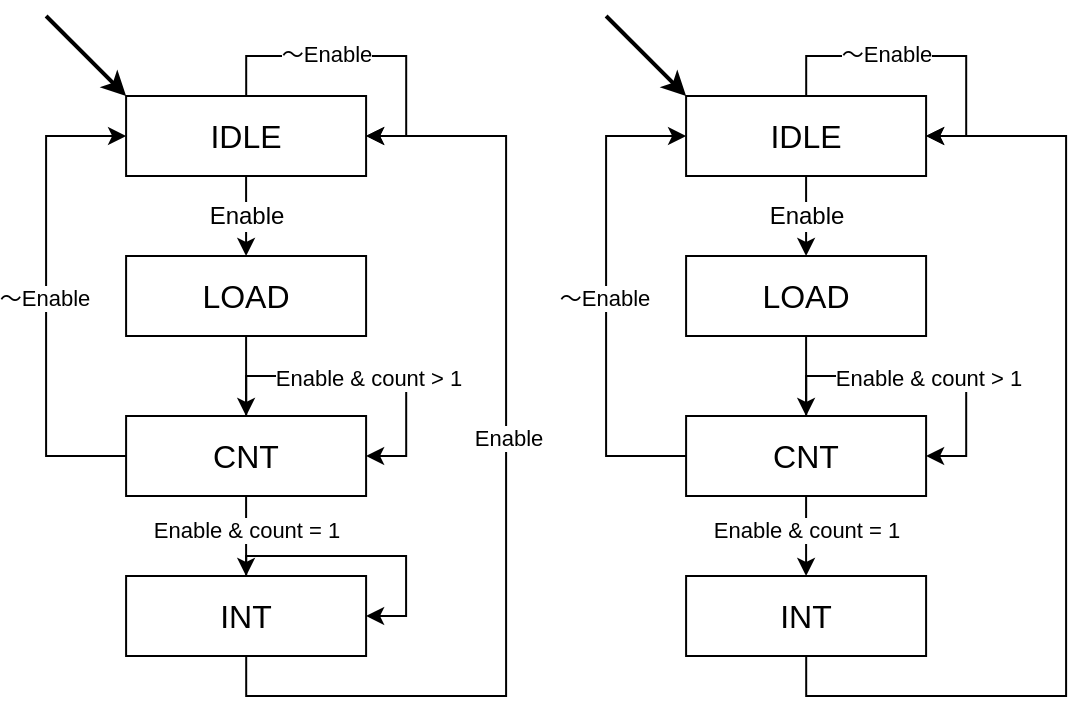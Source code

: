 <mxfile version="22.1.2" type="device">
  <diagram name="第 1 页" id="oqQKDCnY7gUP2br9U-KO">
    <mxGraphModel dx="1257" dy="867" grid="1" gridSize="10" guides="1" tooltips="1" connect="1" arrows="1" fold="1" page="1" pageScale="1" pageWidth="1169" pageHeight="827" math="0" shadow="0">
      <root>
        <mxCell id="0" />
        <mxCell id="1" parent="0" />
        <mxCell id="MXZ9EjxYsxfjvZ3NN5oX-1" value="IDLE" style="rounded=0;whiteSpace=wrap;html=1;fontSize=16;" vertex="1" parent="1">
          <mxGeometry x="80.05" y="80" width="120" height="40" as="geometry" />
        </mxCell>
        <mxCell id="MXZ9EjxYsxfjvZ3NN5oX-9" style="edgeStyle=orthogonalEdgeStyle;rounded=0;orthogonalLoop=1;jettySize=auto;html=1;exitX=0.5;exitY=1;exitDx=0;exitDy=0;entryX=0.5;entryY=0;entryDx=0;entryDy=0;strokeWidth=1;" edge="1" parent="1" source="MXZ9EjxYsxfjvZ3NN5oX-2" target="MXZ9EjxYsxfjvZ3NN5oX-3">
          <mxGeometry relative="1" as="geometry" />
        </mxCell>
        <mxCell id="MXZ9EjxYsxfjvZ3NN5oX-2" value="LOAD" style="rounded=0;whiteSpace=wrap;html=1;fontSize=16;" vertex="1" parent="1">
          <mxGeometry x="80.05" y="160" width="120" height="40" as="geometry" />
        </mxCell>
        <mxCell id="MXZ9EjxYsxfjvZ3NN5oX-12" style="edgeStyle=orthogonalEdgeStyle;rounded=0;orthogonalLoop=1;jettySize=auto;html=1;entryX=1;entryY=0.5;entryDx=0;entryDy=0;" edge="1" parent="1" source="MXZ9EjxYsxfjvZ3NN5oX-3" target="MXZ9EjxYsxfjvZ3NN5oX-3">
          <mxGeometry relative="1" as="geometry">
            <mxPoint x="220.05" y="230" as="targetPoint" />
          </mxGeometry>
        </mxCell>
        <mxCell id="MXZ9EjxYsxfjvZ3NN5oX-13" value="Enable &amp;amp; count &amp;gt; 1" style="edgeLabel;html=1;align=center;verticalAlign=middle;resizable=0;points=[];" vertex="1" connectable="0" parent="MXZ9EjxYsxfjvZ3NN5oX-12">
          <mxGeometry x="-0.209" relative="1" as="geometry">
            <mxPoint x="17" y="1" as="offset" />
          </mxGeometry>
        </mxCell>
        <mxCell id="MXZ9EjxYsxfjvZ3NN5oX-14" style="edgeStyle=orthogonalEdgeStyle;rounded=0;orthogonalLoop=1;jettySize=auto;html=1;entryX=0;entryY=0.5;entryDx=0;entryDy=0;" edge="1" parent="1" source="MXZ9EjxYsxfjvZ3NN5oX-3" target="MXZ9EjxYsxfjvZ3NN5oX-1">
          <mxGeometry relative="1" as="geometry">
            <Array as="points">
              <mxPoint x="40.05" y="260" />
              <mxPoint x="40.05" y="100" />
            </Array>
          </mxGeometry>
        </mxCell>
        <mxCell id="MXZ9EjxYsxfjvZ3NN5oX-15" value="～Enable" style="edgeLabel;html=1;align=center;verticalAlign=middle;resizable=0;points=[];" vertex="1" connectable="0" parent="MXZ9EjxYsxfjvZ3NN5oX-14">
          <mxGeometry x="0.046" y="1" relative="1" as="geometry">
            <mxPoint y="6" as="offset" />
          </mxGeometry>
        </mxCell>
        <mxCell id="MXZ9EjxYsxfjvZ3NN5oX-16" style="edgeStyle=orthogonalEdgeStyle;rounded=0;orthogonalLoop=1;jettySize=auto;html=1;exitX=0.5;exitY=1;exitDx=0;exitDy=0;entryX=0.5;entryY=0;entryDx=0;entryDy=0;" edge="1" parent="1" source="MXZ9EjxYsxfjvZ3NN5oX-3" target="MXZ9EjxYsxfjvZ3NN5oX-4">
          <mxGeometry relative="1" as="geometry" />
        </mxCell>
        <mxCell id="MXZ9EjxYsxfjvZ3NN5oX-17" value="Enable &amp;amp; count = 1" style="edgeLabel;html=1;align=center;verticalAlign=middle;resizable=0;points=[];" vertex="1" connectable="0" parent="MXZ9EjxYsxfjvZ3NN5oX-16">
          <mxGeometry x="-0.15" relative="1" as="geometry">
            <mxPoint as="offset" />
          </mxGeometry>
        </mxCell>
        <mxCell id="MXZ9EjxYsxfjvZ3NN5oX-3" value="CNT" style="rounded=0;whiteSpace=wrap;html=1;fontSize=16;" vertex="1" parent="1">
          <mxGeometry x="80.05" y="240" width="120" height="40" as="geometry" />
        </mxCell>
        <mxCell id="MXZ9EjxYsxfjvZ3NN5oX-19" style="edgeStyle=orthogonalEdgeStyle;rounded=0;orthogonalLoop=1;jettySize=auto;html=1;entryX=1;entryY=0.5;entryDx=0;entryDy=0;" edge="1" parent="1" source="MXZ9EjxYsxfjvZ3NN5oX-4" target="MXZ9EjxYsxfjvZ3NN5oX-1">
          <mxGeometry relative="1" as="geometry">
            <Array as="points">
              <mxPoint x="140.05" y="380" />
              <mxPoint x="270.05" y="380" />
              <mxPoint x="270.05" y="100" />
            </Array>
          </mxGeometry>
        </mxCell>
        <mxCell id="MXZ9EjxYsxfjvZ3NN5oX-20" value="Enable" style="edgeLabel;html=1;align=center;verticalAlign=middle;resizable=0;points=[];" vertex="1" connectable="0" parent="MXZ9EjxYsxfjvZ3NN5oX-19">
          <mxGeometry x="0.118" y="-1" relative="1" as="geometry">
            <mxPoint as="offset" />
          </mxGeometry>
        </mxCell>
        <mxCell id="MXZ9EjxYsxfjvZ3NN5oX-4" value="INT" style="rounded=0;whiteSpace=wrap;html=1;fontSize=16;" vertex="1" parent="1">
          <mxGeometry x="80.05" y="320" width="120" height="40" as="geometry" />
        </mxCell>
        <mxCell id="MXZ9EjxYsxfjvZ3NN5oX-5" value="" style="endArrow=classic;html=1;rounded=0;entryX=0;entryY=0;entryDx=0;entryDy=0;strokeWidth=2;" edge="1" parent="1" target="MXZ9EjxYsxfjvZ3NN5oX-1">
          <mxGeometry width="50" height="50" relative="1" as="geometry">
            <mxPoint x="40.05" y="40" as="sourcePoint" />
            <mxPoint x="120.05" y="10" as="targetPoint" />
          </mxGeometry>
        </mxCell>
        <mxCell id="MXZ9EjxYsxfjvZ3NN5oX-6" value="Enable" style="endArrow=classic;html=1;rounded=0;exitX=0.5;exitY=1;exitDx=0;exitDy=0;entryX=0.5;entryY=0;entryDx=0;entryDy=0;strokeWidth=1;fontSize=12;spacing=0;" edge="1" parent="1" source="MXZ9EjxYsxfjvZ3NN5oX-1" target="MXZ9EjxYsxfjvZ3NN5oX-2">
          <mxGeometry width="50" height="50" relative="1" as="geometry">
            <mxPoint x="180.05" y="30" as="sourcePoint" />
            <mxPoint x="230.05" y="-20" as="targetPoint" />
            <mxPoint as="offset" />
          </mxGeometry>
        </mxCell>
        <mxCell id="MXZ9EjxYsxfjvZ3NN5oX-10" style="edgeStyle=orthogonalEdgeStyle;rounded=0;orthogonalLoop=1;jettySize=auto;html=1;entryX=1;entryY=0.5;entryDx=0;entryDy=0;" edge="1" parent="1" source="MXZ9EjxYsxfjvZ3NN5oX-1" target="MXZ9EjxYsxfjvZ3NN5oX-1">
          <mxGeometry relative="1" as="geometry" />
        </mxCell>
        <mxCell id="MXZ9EjxYsxfjvZ3NN5oX-11" value="～Enable" style="edgeLabel;html=1;align=center;verticalAlign=middle;resizable=0;points=[];" vertex="1" connectable="0" parent="MXZ9EjxYsxfjvZ3NN5oX-10">
          <mxGeometry x="-0.45" y="1" relative="1" as="geometry">
            <mxPoint x="16" as="offset" />
          </mxGeometry>
        </mxCell>
        <mxCell id="MXZ9EjxYsxfjvZ3NN5oX-18" style="edgeStyle=orthogonalEdgeStyle;rounded=0;orthogonalLoop=1;jettySize=auto;html=1;entryX=1;entryY=0.5;entryDx=0;entryDy=0;" edge="1" parent="1" source="MXZ9EjxYsxfjvZ3NN5oX-4" target="MXZ9EjxYsxfjvZ3NN5oX-4">
          <mxGeometry relative="1" as="geometry">
            <Array as="points">
              <mxPoint x="140.05" y="310" />
              <mxPoint x="220.05" y="310" />
              <mxPoint x="220.05" y="340" />
            </Array>
          </mxGeometry>
        </mxCell>
        <mxCell id="MXZ9EjxYsxfjvZ3NN5oX-21" value="IDLE" style="rounded=0;whiteSpace=wrap;html=1;fontSize=16;" vertex="1" parent="1">
          <mxGeometry x="360.05" y="80" width="120" height="40" as="geometry" />
        </mxCell>
        <mxCell id="MXZ9EjxYsxfjvZ3NN5oX-22" style="edgeStyle=orthogonalEdgeStyle;rounded=0;orthogonalLoop=1;jettySize=auto;html=1;exitX=0.5;exitY=1;exitDx=0;exitDy=0;entryX=0.5;entryY=0;entryDx=0;entryDy=0;strokeWidth=1;" edge="1" parent="1" source="MXZ9EjxYsxfjvZ3NN5oX-23" target="MXZ9EjxYsxfjvZ3NN5oX-30">
          <mxGeometry relative="1" as="geometry" />
        </mxCell>
        <mxCell id="MXZ9EjxYsxfjvZ3NN5oX-23" value="LOAD" style="rounded=0;whiteSpace=wrap;html=1;fontSize=16;" vertex="1" parent="1">
          <mxGeometry x="360.05" y="160" width="120" height="40" as="geometry" />
        </mxCell>
        <mxCell id="MXZ9EjxYsxfjvZ3NN5oX-24" style="edgeStyle=orthogonalEdgeStyle;rounded=0;orthogonalLoop=1;jettySize=auto;html=1;entryX=1;entryY=0.5;entryDx=0;entryDy=0;" edge="1" parent="1" source="MXZ9EjxYsxfjvZ3NN5oX-30" target="MXZ9EjxYsxfjvZ3NN5oX-30">
          <mxGeometry relative="1" as="geometry">
            <mxPoint x="500.05" y="230" as="targetPoint" />
          </mxGeometry>
        </mxCell>
        <mxCell id="MXZ9EjxYsxfjvZ3NN5oX-25" value="Enable &amp;amp; count &amp;gt; 1" style="edgeLabel;html=1;align=center;verticalAlign=middle;resizable=0;points=[];" vertex="1" connectable="0" parent="MXZ9EjxYsxfjvZ3NN5oX-24">
          <mxGeometry x="-0.209" relative="1" as="geometry">
            <mxPoint x="17" y="1" as="offset" />
          </mxGeometry>
        </mxCell>
        <mxCell id="MXZ9EjxYsxfjvZ3NN5oX-26" style="edgeStyle=orthogonalEdgeStyle;rounded=0;orthogonalLoop=1;jettySize=auto;html=1;entryX=0;entryY=0.5;entryDx=0;entryDy=0;" edge="1" parent="1" source="MXZ9EjxYsxfjvZ3NN5oX-30" target="MXZ9EjxYsxfjvZ3NN5oX-21">
          <mxGeometry relative="1" as="geometry">
            <Array as="points">
              <mxPoint x="320.05" y="260" />
              <mxPoint x="320.05" y="100" />
            </Array>
          </mxGeometry>
        </mxCell>
        <mxCell id="MXZ9EjxYsxfjvZ3NN5oX-27" value="～Enable" style="edgeLabel;html=1;align=center;verticalAlign=middle;resizable=0;points=[];" vertex="1" connectable="0" parent="MXZ9EjxYsxfjvZ3NN5oX-26">
          <mxGeometry x="0.046" y="1" relative="1" as="geometry">
            <mxPoint y="6" as="offset" />
          </mxGeometry>
        </mxCell>
        <mxCell id="MXZ9EjxYsxfjvZ3NN5oX-28" style="edgeStyle=orthogonalEdgeStyle;rounded=0;orthogonalLoop=1;jettySize=auto;html=1;exitX=0.5;exitY=1;exitDx=0;exitDy=0;entryX=0.5;entryY=0;entryDx=0;entryDy=0;" edge="1" parent="1" source="MXZ9EjxYsxfjvZ3NN5oX-30" target="MXZ9EjxYsxfjvZ3NN5oX-33">
          <mxGeometry relative="1" as="geometry" />
        </mxCell>
        <mxCell id="MXZ9EjxYsxfjvZ3NN5oX-29" value="Enable &amp;amp; count = 1" style="edgeLabel;html=1;align=center;verticalAlign=middle;resizable=0;points=[];" vertex="1" connectable="0" parent="MXZ9EjxYsxfjvZ3NN5oX-28">
          <mxGeometry x="-0.15" relative="1" as="geometry">
            <mxPoint as="offset" />
          </mxGeometry>
        </mxCell>
        <mxCell id="MXZ9EjxYsxfjvZ3NN5oX-30" value="CNT" style="rounded=0;whiteSpace=wrap;html=1;fontSize=16;" vertex="1" parent="1">
          <mxGeometry x="360.05" y="240" width="120" height="40" as="geometry" />
        </mxCell>
        <mxCell id="MXZ9EjxYsxfjvZ3NN5oX-31" style="edgeStyle=orthogonalEdgeStyle;rounded=0;orthogonalLoop=1;jettySize=auto;html=1;entryX=1;entryY=0.5;entryDx=0;entryDy=0;" edge="1" parent="1" source="MXZ9EjxYsxfjvZ3NN5oX-33" target="MXZ9EjxYsxfjvZ3NN5oX-21">
          <mxGeometry relative="1" as="geometry">
            <Array as="points">
              <mxPoint x="420.05" y="380" />
              <mxPoint x="550.05" y="380" />
              <mxPoint x="550.05" y="100" />
            </Array>
          </mxGeometry>
        </mxCell>
        <mxCell id="MXZ9EjxYsxfjvZ3NN5oX-33" value="INT" style="rounded=0;whiteSpace=wrap;html=1;fontSize=16;" vertex="1" parent="1">
          <mxGeometry x="360.05" y="320" width="120" height="40" as="geometry" />
        </mxCell>
        <mxCell id="MXZ9EjxYsxfjvZ3NN5oX-34" value="" style="endArrow=classic;html=1;rounded=0;entryX=0;entryY=0;entryDx=0;entryDy=0;strokeWidth=2;" edge="1" parent="1" target="MXZ9EjxYsxfjvZ3NN5oX-21">
          <mxGeometry width="50" height="50" relative="1" as="geometry">
            <mxPoint x="320.05" y="40" as="sourcePoint" />
            <mxPoint x="400.05" y="10" as="targetPoint" />
          </mxGeometry>
        </mxCell>
        <mxCell id="MXZ9EjxYsxfjvZ3NN5oX-35" value="Enable" style="endArrow=classic;html=1;rounded=0;exitX=0.5;exitY=1;exitDx=0;exitDy=0;entryX=0.5;entryY=0;entryDx=0;entryDy=0;strokeWidth=1;fontSize=12;spacing=0;" edge="1" parent="1" source="MXZ9EjxYsxfjvZ3NN5oX-21" target="MXZ9EjxYsxfjvZ3NN5oX-23">
          <mxGeometry width="50" height="50" relative="1" as="geometry">
            <mxPoint x="460.05" y="30" as="sourcePoint" />
            <mxPoint x="510.05" y="-20" as="targetPoint" />
            <mxPoint as="offset" />
          </mxGeometry>
        </mxCell>
        <mxCell id="MXZ9EjxYsxfjvZ3NN5oX-36" style="edgeStyle=orthogonalEdgeStyle;rounded=0;orthogonalLoop=1;jettySize=auto;html=1;entryX=1;entryY=0.5;entryDx=0;entryDy=0;" edge="1" parent="1" source="MXZ9EjxYsxfjvZ3NN5oX-21" target="MXZ9EjxYsxfjvZ3NN5oX-21">
          <mxGeometry relative="1" as="geometry" />
        </mxCell>
        <mxCell id="MXZ9EjxYsxfjvZ3NN5oX-37" value="～Enable" style="edgeLabel;html=1;align=center;verticalAlign=middle;resizable=0;points=[];" vertex="1" connectable="0" parent="MXZ9EjxYsxfjvZ3NN5oX-36">
          <mxGeometry x="-0.45" y="1" relative="1" as="geometry">
            <mxPoint x="16" as="offset" />
          </mxGeometry>
        </mxCell>
      </root>
    </mxGraphModel>
  </diagram>
</mxfile>
